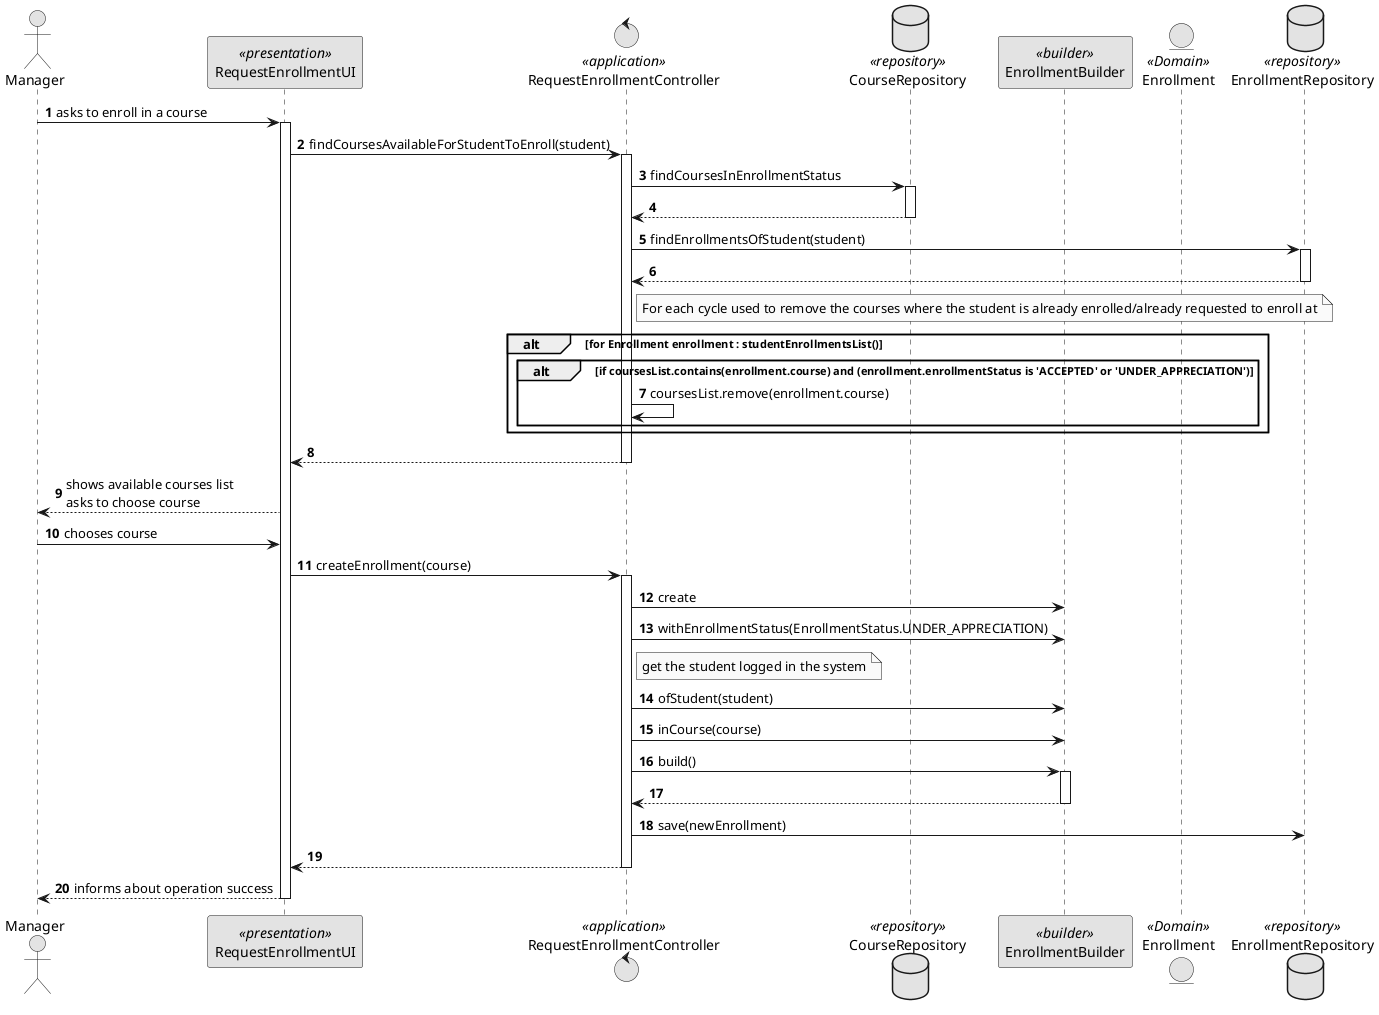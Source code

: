 @startuml
'http://plantuml.com/skinparam.html
skinparam monochrome true
skinparam packageStyle rect
skinparam defaultFontName FG Virgil
skinparam shadowing false
autonumber

actor Manager as Actor
participant RequestEnrollmentUI as UI <<presentation>>
control RequestEnrollmentController as Controller <<application>>
database CourseRepository as CourseRepository <<repository>>
participant EnrollmentBuilder as EnrollmentBuilder <<builder>>
entity Enrollment as Enrollment <<Domain>>
database EnrollmentRepository as EnrollmentRepository <<repository>>

Actor -> UI: asks to enroll in a course
activate UI
    UI -> Controller: findCoursesAvailableForStudentToEnroll(student)
    activate Controller
        Controller -> CourseRepository : findCoursesInEnrollmentStatus
        activate CourseRepository
            CourseRepository --> Controller
        deactivate CourseRepository
        Controller -> EnrollmentRepository : findEnrollmentsOfStudent(student)
        activate EnrollmentRepository
            EnrollmentRepository --> Controller
        deactivate EnrollmentRepository
        note right of Controller : For each cycle used to remove the courses where the student is already enrolled/already requested to enroll at
        alt for Enrollment enrollment : studentEnrollmentsList()
            alt if coursesList.contains(enrollment.course) and (enrollment.enrollmentStatus is 'ACCEPTED' or 'UNDER_APPRECIATION')
                Controller -> Controller : coursesList.remove(enrollment.course)
            end
        end
        Controller --> UI
    deactivate Controller
    UI --> Actor: shows available courses list\nasks to choose course
    Actor -> UI: chooses course
    UI -> Controller : createEnrollment(course)
    activate Controller
        Controller -> EnrollmentBuilder : create
        Controller -> EnrollmentBuilder : withEnrollmentStatus(EnrollmentStatus.UNDER_APPRECIATION)
        note right of Controller : get the student logged in the system
        Controller -> EnrollmentBuilder : ofStudent(student)
        Controller -> EnrollmentBuilder : inCourse(course)
        Controller -> EnrollmentBuilder : build()
        activate EnrollmentBuilder
            EnrollmentBuilder --> Controller
        deactivate EnrollmentBuilder
        Controller -> EnrollmentRepository : save(newEnrollment)
    Controller --> UI
    deactivate Controller
    UI --> Actor : informs about operation success
deactivate UI

@enduml